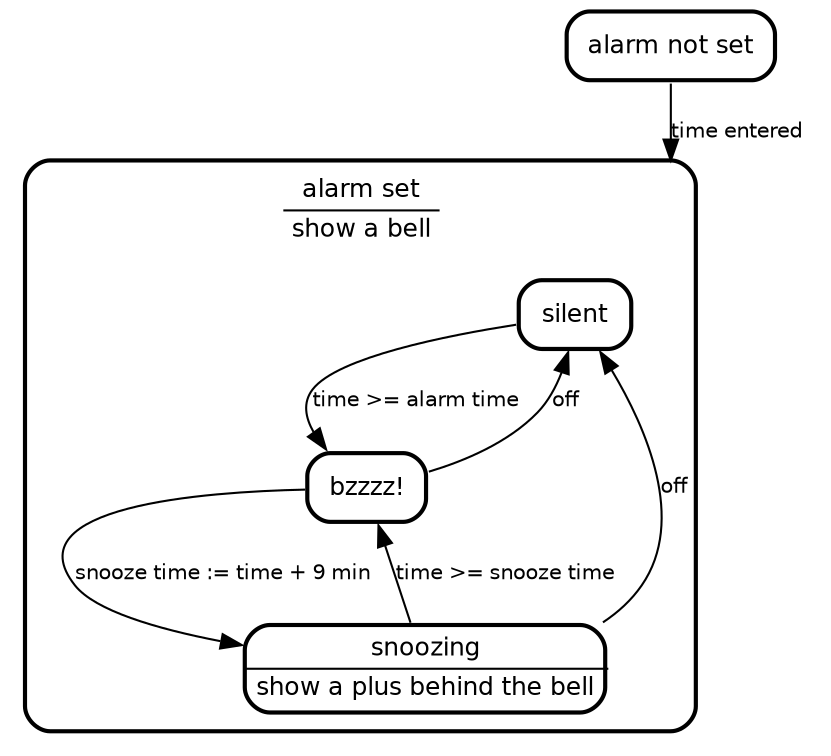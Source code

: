 digraph "state transitions" {
  pack=42 splines=true ordering=out compound=true overlap=scale K=0.9 epsilon=0.9 nodesep=0.2
  fontname="Helvetica" fontsize=12 penwidth=2.0
  
  node [shape=plaintext style=filled fillcolor=white fontname=Helvetica fontsize=12 penwidth=2.0]
  edge [fontname=Helvetica fontsize=10]

    "unset" [margin=0 label= < 
      <table align="center" cellborder="0" border="2" style="rounded" width="48">
        <tr><td width="48" cellpadding="7">alarm not set</td></tr>
      </table>
    >]
    subgraph "cluster_set" {
      label= <
      <table cellborder="0" border="0">
        <tr><td>alarm set</td></tr>
          <hr/>
          <tr><td align="left">show a bell</td></tr>
      </table>
      > style=rounded penwidth=2.0
      "set" [shape=point style=invis margin=0 width=0 height=0 fixedsize=true]
        "silent" [margin=0 label= < 
      <table align="center" cellborder="0" border="2" style="rounded" width="48">
        <tr><td width="48" cellpadding="7">silent</td></tr>
      </table>
    >]
    "ringing" [margin=0 label= < 
      <table align="center" cellborder="0" border="2" style="rounded" width="48">
        <tr><td width="48" cellpadding="7">bzzzz!</td></tr>
      </table>
    >]
    "snoozing" [margin=0 label= < 
      <table align="center" cellborder="0" border="2" style="rounded" width="48">
        <tr><td width="48" cellpadding="2">snoozing</td></tr>
          <hr/>
          <tr><td align="left" cellpadding="2">show a plus behind the bell</td></tr>
      </table>
    >]
  
    }

    "unset" -> "set" [label="time entered   \l" lhead="cluster_set"]
    "silent" -> "ringing" [label="time >= alarm time   \l"]
    "ringing" -> "silent" [label="off   \l"]
    "ringing" -> "snoozing" [label="snooze time := time + 9 min   \l"]
    "snoozing" -> "ringing" [label="time >= snooze time   \l"]
    "snoozing" -> "silent" [label="off   \l"]
}
